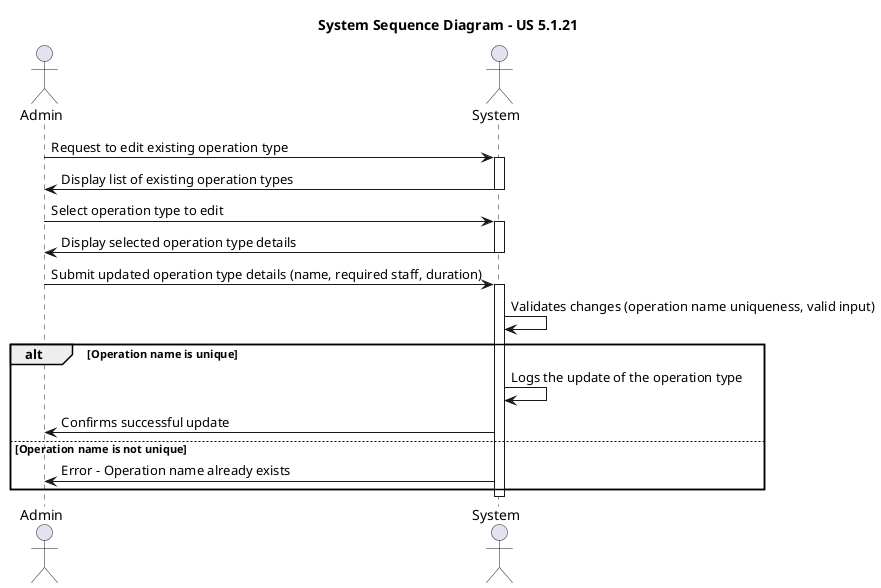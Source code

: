 @startuml ssd
title System Sequence Diagram - US 5.1.21

actor Admin
actor System

Admin -> System: Request to edit existing operation type
activate System
System -> Admin: Display list of existing operation types
deactivate System
Admin -> System: Select operation type to edit
activate System
System -> Admin: Display selected operation type details
deactivate System
Admin -> System: Submit updated operation type details (name, required staff, duration)
activate System
System -> System: Validates changes (operation name uniqueness, valid input)
alt Operation name is unique
    System -> System: Logs the update of the operation type
    System -> Admin: Confirms successful update
else Operation name is not unique
    System -> Admin: Error - Operation name already exists
end
deactivate System
@enduml

